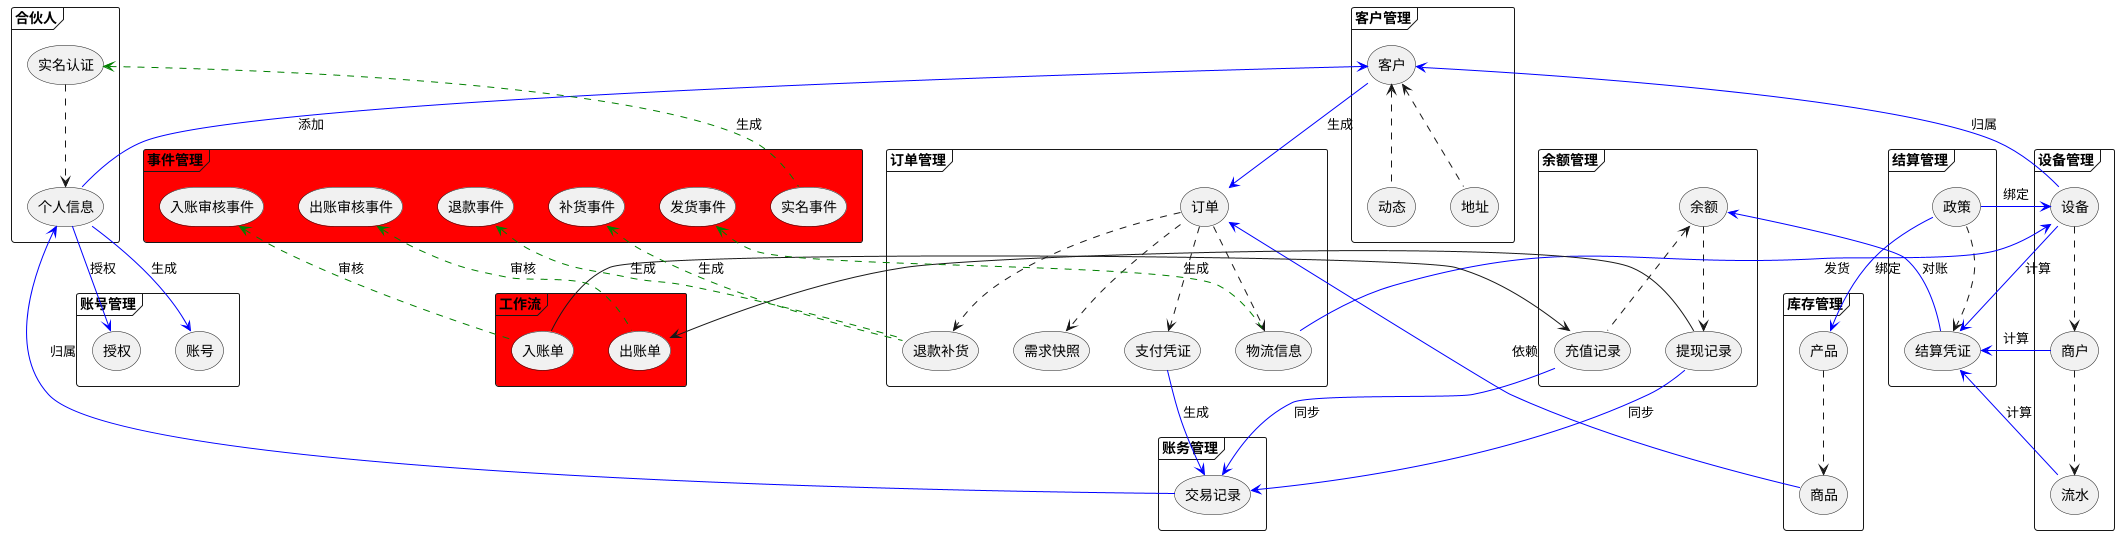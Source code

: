 @startuml
frame 账号管理 {
storage 账号
storage 授权
}



frame 合伙人 {
storage 实名认证
storage 个人信息

实名认证 ..> 个人信息
}


frame 客户管理 {
storage 客户
storage 地址
storage 动态

客户 <.. 地址
客户 <.. 动态
}



frame 设备管理 {
storage 设备
storage 商户
storage 流水

设备 ..> 商户
商户 ..> 流水
}



frame 订单管理 {
storage 订单
storage 需求快照
storage 支付凭证
storage 物流信息
storage 退款补货

订单 ..> 需求快照
订单 ..> 支付凭证
订单 ..> 物流信息
订单 ..> 退款补货
}


frame 库存管理 {
storage 产品
storage 商品

产品 ..> 商品
}


frame 结算管理 {
storage 政策
storage 结算凭证

政策 ..> 结算凭证
}



frame 余额管理 {
storage 余额
storage 提现记录
storage 充值记录

余额 ..> 提现记录
余额 <.. 充值记录
}

frame 账务管理 {
storage 交易记录
}


frame 工作流 #red {
storage 入账单
storage 出账单
}


frame 事件管理 #red {
storage 实名事件
storage 发货事件
storage 补货事件
storage 退款事件
storage 入账审核事件
storage 出账审核事件
}


个人信息 -[#blue]-> 账号: 生成
个人信息 -[#blue]-> 授权: 授权
个人信息 -[#blue]-> 客户: 添加
客户 -[#blue]-> 订单: 生成
商品 -[#blue]-> 订单: 依赖
物流信息 -[#blue]-> 设备: 发货
政策 -[#blue]-> 设备: 绑定
设备 -[#blue]-> 结算凭证: 计算
流水 -[#blue]-> 结算凭证: 计算
商户 -[#blue]-> 结算凭证: 计算
结算凭证 -[#blue]-> 余额: 对账
客户 <-[#blue]- 设备: 归属
政策 -[#blue]-> 产品: 绑定
支付凭证 -[#blue]-> 交易记录: 生成
交易记录 -[#blue]-> 个人信息: 归属
提现记录 -[#blue]-> 交易记录: 同步
充值记录 -[#blue]-> 交易记录: 同步
入账单 --> 充值记录
提现记录 --> 出账单

实名认证 <.[#green]. 实名事件: 生成
发货事件 <.[#green]. 物流信息: 生成
退款事件 <.[#green]. 退款补货: 生成
补货事件 <.[#green]. 退款补货: 生成
入账审核事件 <.[#green]. 入账单: 审核
出账审核事件 <.[#green]. 出账单: 审核

@enduml
